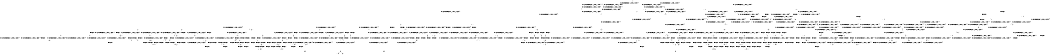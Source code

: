 digraph BCG {
size = "7, 10.5";
center = TRUE;
node [shape = circle];
0 [peripheries = 2];
0 -> 1 [label = "EX !0 !ATOMIC_EXCH_BRANCH (1, +0, TRUE, +0, 1, TRUE) !{}"];
0 -> 2 [label = "EX !2 !ATOMIC_EXCH_BRANCH (1, +1, TRUE, +1, 1, FALSE) !{}"];
0 -> 3 [label = "EX !1 !ATOMIC_EXCH_BRANCH (1, +1, TRUE, +0, 2, TRUE) !{}"];
0 -> 4 [label = "EX !0 !ATOMIC_EXCH_BRANCH (1, +0, TRUE, +0, 1, TRUE) !{}"];
0 -> 5 [label = "EX !2 !ATOMIC_EXCH_BRANCH (1, +1, TRUE, +1, 1, FALSE) !{}"];
0 -> 6 [label = "EX !1 !ATOMIC_EXCH_BRANCH (1, +1, TRUE, +0, 2, TRUE) !{}"];
1 -> 7 [label = "EX !2 !ATOMIC_EXCH_BRANCH (1, +1, TRUE, +1, 1, FALSE) !{}"];
2 -> 8 [label = "EX !0 !ATOMIC_EXCH_BRANCH (1, +0, TRUE, +0, 1, FALSE) !{}"];
3 -> 9 [label = "EX !0 !ATOMIC_EXCH_BRANCH (1, +0, TRUE, +0, 1, FALSE) !{}"];
4 -> 1 [label = "EX !0 !ATOMIC_EXCH_BRANCH (1, +0, TRUE, +0, 1, TRUE) !{}"];
4 -> 7 [label = "EX !2 !ATOMIC_EXCH_BRANCH (1, +1, TRUE, +1, 1, FALSE) !{}"];
4 -> 10 [label = "EX !1 !ATOMIC_EXCH_BRANCH (1, +1, TRUE, +0, 2, TRUE) !{}"];
4 -> 4 [label = "EX !0 !ATOMIC_EXCH_BRANCH (1, +0, TRUE, +0, 1, TRUE) !{}"];
4 -> 11 [label = "EX !2 !ATOMIC_EXCH_BRANCH (1, +1, TRUE, +1, 1, FALSE) !{}"];
4 -> 12 [label = "EX !1 !ATOMIC_EXCH_BRANCH (1, +1, TRUE, +0, 2, TRUE) !{}"];
5 -> 8 [label = "EX !0 !ATOMIC_EXCH_BRANCH (1, +0, TRUE, +0, 1, FALSE) !{}"];
5 -> 13 [label = "EX !1 !ATOMIC_EXCH_BRANCH (1, +1, TRUE, +0, 2, FALSE) !{}"];
5 -> 14 [label = "TERMINATE !2"];
5 -> 15 [label = "EX !0 !ATOMIC_EXCH_BRANCH (1, +0, TRUE, +0, 1, FALSE) !{}"];
5 -> 16 [label = "EX !1 !ATOMIC_EXCH_BRANCH (1, +1, TRUE, +0, 2, FALSE) !{}"];
5 -> 17 [label = "TERMINATE !2"];
6 -> 9 [label = "EX !0 !ATOMIC_EXCH_BRANCH (1, +0, TRUE, +0, 1, FALSE) !{}"];
6 -> 18 [label = "EX !2 !ATOMIC_EXCH_BRANCH (1, +1, TRUE, +1, 1, TRUE) !{}"];
6 -> 19 [label = "TERMINATE !1"];
6 -> 20 [label = "EX !0 !ATOMIC_EXCH_BRANCH (1, +0, TRUE, +0, 1, FALSE) !{}"];
6 -> 21 [label = "EX !2 !ATOMIC_EXCH_BRANCH (1, +1, TRUE, +1, 1, TRUE) !{}"];
6 -> 22 [label = "TERMINATE !1"];
7 -> 8 [label = "EX !0 !ATOMIC_EXCH_BRANCH (1, +0, TRUE, +0, 1, FALSE) !{}"];
8 -> 23 [label = "EX !1 !ATOMIC_EXCH_BRANCH (1, +1, TRUE, +0, 2, TRUE) !{}"];
9 -> 23 [label = "EX !2 !ATOMIC_EXCH_BRANCH (1, +1, TRUE, +1, 1, FALSE) !{}"];
10 -> 9 [label = "EX !0 !ATOMIC_EXCH_BRANCH (1, +0, TRUE, +0, 1, FALSE) !{}"];
11 -> 8 [label = "EX !0 !ATOMIC_EXCH_BRANCH (1, +0, TRUE, +0, 1, FALSE) !{}"];
11 -> 24 [label = "EX !1 !ATOMIC_EXCH_BRANCH (1, +1, TRUE, +0, 2, FALSE) !{}"];
11 -> 25 [label = "TERMINATE !2"];
11 -> 15 [label = "EX !0 !ATOMIC_EXCH_BRANCH (1, +0, TRUE, +0, 1, FALSE) !{}"];
11 -> 26 [label = "EX !1 !ATOMIC_EXCH_BRANCH (1, +1, TRUE, +0, 2, FALSE) !{}"];
11 -> 27 [label = "TERMINATE !2"];
12 -> 9 [label = "EX !0 !ATOMIC_EXCH_BRANCH (1, +0, TRUE, +0, 1, FALSE) !{}"];
12 -> 28 [label = "EX !2 !ATOMIC_EXCH_BRANCH (1, +1, TRUE, +1, 1, TRUE) !{}"];
12 -> 29 [label = "TERMINATE !1"];
12 -> 20 [label = "EX !0 !ATOMIC_EXCH_BRANCH (1, +0, TRUE, +0, 1, FALSE) !{}"];
12 -> 30 [label = "EX !2 !ATOMIC_EXCH_BRANCH (1, +1, TRUE, +1, 1, TRUE) !{}"];
12 -> 31 [label = "TERMINATE !1"];
13 -> 32 [label = "EX !0 !ATOMIC_EXCH_BRANCH (1, +0, TRUE, +0, 1, FALSE) !{}"];
14 -> 33 [label = "EX !0 !ATOMIC_EXCH_BRANCH (1, +0, TRUE, +0, 1, FALSE) !{}"];
15 -> 23 [label = "EX !1 !ATOMIC_EXCH_BRANCH (1, +1, TRUE, +0, 2, TRUE) !{}"];
15 -> 34 [label = "TERMINATE !0"];
15 -> 35 [label = "TERMINATE !2"];
15 -> 36 [label = "EX !1 !ATOMIC_EXCH_BRANCH (1, +1, TRUE, +0, 2, TRUE) !{}"];
15 -> 37 [label = "TERMINATE !0"];
15 -> 38 [label = "TERMINATE !2"];
16 -> 32 [label = "EX !0 !ATOMIC_EXCH_BRANCH (1, +0, TRUE, +0, 1, FALSE) !{}"];
16 -> 39 [label = "TERMINATE !2"];
16 -> 40 [label = "TERMINATE !1"];
16 -> 41 [label = "EX !0 !ATOMIC_EXCH_BRANCH (1, +0, TRUE, +0, 1, FALSE) !{}"];
16 -> 42 [label = "TERMINATE !2"];
16 -> 43 [label = "TERMINATE !1"];
17 -> 33 [label = "EX !0 !ATOMIC_EXCH_BRANCH (1, +0, TRUE, +0, 1, FALSE) !{}"];
17 -> 44 [label = "EX !1 !ATOMIC_EXCH_BRANCH (1, +1, TRUE, +0, 2, FALSE) !{}"];
17 -> 45 [label = "EX !0 !ATOMIC_EXCH_BRANCH (1, +0, TRUE, +0, 1, FALSE) !{}"];
17 -> 46 [label = "EX !1 !ATOMIC_EXCH_BRANCH (1, +1, TRUE, +0, 2, FALSE) !{}"];
18 -> 47 [label = "EX !0 !ATOMIC_EXCH_BRANCH (1, +0, TRUE, +0, 1, FALSE) !{}"];
19 -> 48 [label = "EX !0 !ATOMIC_EXCH_BRANCH (1, +0, TRUE, +0, 1, FALSE) !{}"];
20 -> 23 [label = "EX !2 !ATOMIC_EXCH_BRANCH (1, +1, TRUE, +1, 1, FALSE) !{}"];
20 -> 49 [label = "TERMINATE !0"];
20 -> 50 [label = "TERMINATE !1"];
20 -> 36 [label = "EX !2 !ATOMIC_EXCH_BRANCH (1, +1, TRUE, +1, 1, FALSE) !{}"];
20 -> 51 [label = "TERMINATE !0"];
20 -> 52 [label = "TERMINATE !1"];
21 -> 18 [label = "EX !2 !ATOMIC_EXCH_BRANCH (1, +1, TRUE, +1, 1, TRUE) !{}"];
21 -> 47 [label = "EX !0 !ATOMIC_EXCH_BRANCH (1, +0, TRUE, +0, 1, FALSE) !{}"];
21 -> 53 [label = "TERMINATE !1"];
21 -> 21 [label = "EX !2 !ATOMIC_EXCH_BRANCH (1, +1, TRUE, +1, 1, TRUE) !{}"];
21 -> 54 [label = "EX !0 !ATOMIC_EXCH_BRANCH (1, +0, TRUE, +0, 1, FALSE) !{}"];
21 -> 55 [label = "TERMINATE !1"];
22 -> 48 [label = "EX !0 !ATOMIC_EXCH_BRANCH (1, +0, TRUE, +0, 1, FALSE) !{}"];
22 -> 56 [label = "EX !2 !ATOMIC_EXCH_BRANCH (1, +1, TRUE, +1, 1, TRUE) !{}"];
22 -> 57 [label = "EX !0 !ATOMIC_EXCH_BRANCH (1, +0, TRUE, +0, 1, FALSE) !{}"];
22 -> 58 [label = "EX !2 !ATOMIC_EXCH_BRANCH (1, +1, TRUE, +1, 1, TRUE) !{}"];
23 -> 59 [label = "TERMINATE !0"];
24 -> 32 [label = "EX !0 !ATOMIC_EXCH_BRANCH (1, +0, TRUE, +0, 1, FALSE) !{}"];
25 -> 60 [label = "EX !1 !ATOMIC_EXCH_BRANCH (1, +1, TRUE, +0, 2, FALSE) !{}"];
26 -> 32 [label = "EX !0 !ATOMIC_EXCH_BRANCH (1, +0, TRUE, +0, 1, FALSE) !{}"];
26 -> 61 [label = "TERMINATE !2"];
26 -> 62 [label = "TERMINATE !1"];
26 -> 41 [label = "EX !0 !ATOMIC_EXCH_BRANCH (1, +0, TRUE, +0, 1, FALSE) !{}"];
26 -> 63 [label = "TERMINATE !2"];
26 -> 64 [label = "TERMINATE !1"];
27 -> 60 [label = "EX !1 !ATOMIC_EXCH_BRANCH (1, +1, TRUE, +0, 2, FALSE) !{}"];
27 -> 33 [label = "EX !0 !ATOMIC_EXCH_BRANCH (1, +0, TRUE, +0, 1, FALSE) !{}"];
27 -> 65 [label = "EX !1 !ATOMIC_EXCH_BRANCH (1, +1, TRUE, +0, 2, FALSE) !{}"];
27 -> 45 [label = "EX !0 !ATOMIC_EXCH_BRANCH (1, +0, TRUE, +0, 1, FALSE) !{}"];
28 -> 47 [label = "EX !0 !ATOMIC_EXCH_BRANCH (1, +0, TRUE, +0, 1, FALSE) !{}"];
29 -> 66 [label = "EX !2 !ATOMIC_EXCH_BRANCH (1, +1, TRUE, +1, 1, TRUE) !{}"];
30 -> 47 [label = "EX !0 !ATOMIC_EXCH_BRANCH (1, +0, TRUE, +0, 1, FALSE) !{}"];
30 -> 28 [label = "EX !2 !ATOMIC_EXCH_BRANCH (1, +1, TRUE, +1, 1, TRUE) !{}"];
30 -> 67 [label = "TERMINATE !1"];
30 -> 54 [label = "EX !0 !ATOMIC_EXCH_BRANCH (1, +0, TRUE, +0, 1, FALSE) !{}"];
30 -> 30 [label = "EX !2 !ATOMIC_EXCH_BRANCH (1, +1, TRUE, +1, 1, TRUE) !{}"];
30 -> 68 [label = "TERMINATE !1"];
31 -> 66 [label = "EX !2 !ATOMIC_EXCH_BRANCH (1, +1, TRUE, +1, 1, TRUE) !{}"];
31 -> 48 [label = "EX !0 !ATOMIC_EXCH_BRANCH (1, +0, TRUE, +0, 1, FALSE) !{}"];
31 -> 69 [label = "EX !2 !ATOMIC_EXCH_BRANCH (1, +1, TRUE, +1, 1, TRUE) !{}"];
31 -> 57 [label = "EX !0 !ATOMIC_EXCH_BRANCH (1, +0, TRUE, +0, 1, FALSE) !{}"];
32 -> 70 [label = "TERMINATE !0"];
33 -> 71 [label = "EX !1 !ATOMIC_EXCH_BRANCH (1, +1, TRUE, +0, 2, TRUE) !{}"];
34 -> 72 [label = "EX !1 !ATOMIC_EXCH_BRANCH (1, +1, TRUE, +0, 2, TRUE) !{}"];
35 -> 71 [label = "EX !1 !ATOMIC_EXCH_BRANCH (1, +1, TRUE, +0, 2, TRUE) !{}"];
36 -> 59 [label = "TERMINATE !0"];
36 -> 73 [label = "TERMINATE !2"];
36 -> 74 [label = "TERMINATE !1"];
36 -> 75 [label = "TERMINATE !0"];
36 -> 76 [label = "TERMINATE !2"];
36 -> 77 [label = "TERMINATE !1"];
37 -> 72 [label = "EX !1 !ATOMIC_EXCH_BRANCH (1, +1, TRUE, +0, 2, TRUE) !{}"];
37 -> 78 [label = "TERMINATE !2"];
37 -> 79 [label = "EX !1 !ATOMIC_EXCH_BRANCH (1, +1, TRUE, +0, 2, TRUE) !{}"];
37 -> 80 [label = "TERMINATE !2"];
38 -> 71 [label = "EX !1 !ATOMIC_EXCH_BRANCH (1, +1, TRUE, +0, 2, TRUE) !{}"];
38 -> 78 [label = "TERMINATE !0"];
38 -> 81 [label = "EX !1 !ATOMIC_EXCH_BRANCH (1, +1, TRUE, +0, 2, TRUE) !{}"];
38 -> 80 [label = "TERMINATE !0"];
39 -> 82 [label = "EX !0 !ATOMIC_EXCH_BRANCH (1, +0, TRUE, +0, 1, FALSE) !{}"];
40 -> 83 [label = "EX !0 !ATOMIC_EXCH_BRANCH (1, +0, TRUE, +0, 1, FALSE) !{}"];
41 -> 70 [label = "TERMINATE !0"];
41 -> 84 [label = "TERMINATE !2"];
41 -> 85 [label = "TERMINATE !1"];
41 -> 86 [label = "TERMINATE !0"];
41 -> 87 [label = "TERMINATE !2"];
41 -> 88 [label = "TERMINATE !1"];
42 -> 82 [label = "EX !0 !ATOMIC_EXCH_BRANCH (1, +0, TRUE, +0, 1, FALSE) !{}"];
42 -> 89 [label = "TERMINATE !1"];
42 -> 90 [label = "EX !0 !ATOMIC_EXCH_BRANCH (1, +0, TRUE, +0, 1, FALSE) !{}"];
42 -> 91 [label = "TERMINATE !1"];
43 -> 83 [label = "EX !0 !ATOMIC_EXCH_BRANCH (1, +0, TRUE, +0, 1, FALSE) !{}"];
43 -> 89 [label = "TERMINATE !2"];
43 -> 92 [label = "EX !0 !ATOMIC_EXCH_BRANCH (1, +0, TRUE, +0, 1, FALSE) !{}"];
43 -> 91 [label = "TERMINATE !2"];
44 -> 82 [label = "EX !0 !ATOMIC_EXCH_BRANCH (1, +0, TRUE, +0, 1, FALSE) !{}"];
45 -> 71 [label = "EX !1 !ATOMIC_EXCH_BRANCH (1, +1, TRUE, +0, 2, TRUE) !{}"];
45 -> 78 [label = "TERMINATE !0"];
45 -> 81 [label = "EX !1 !ATOMIC_EXCH_BRANCH (1, +1, TRUE, +0, 2, TRUE) !{}"];
45 -> 80 [label = "TERMINATE !0"];
46 -> 82 [label = "EX !0 !ATOMIC_EXCH_BRANCH (1, +0, TRUE, +0, 1, FALSE) !{}"];
46 -> 89 [label = "TERMINATE !1"];
46 -> 90 [label = "EX !0 !ATOMIC_EXCH_BRANCH (1, +0, TRUE, +0, 1, FALSE) !{}"];
46 -> 91 [label = "TERMINATE !1"];
47 -> 23 [label = "EX !2 !ATOMIC_EXCH_BRANCH (1, +1, TRUE, +1, 1, FALSE) !{}"];
48 -> 93 [label = "EX !2 !ATOMIC_EXCH_BRANCH (1, +1, TRUE, +1, 1, FALSE) !{}"];
49 -> 72 [label = "EX !2 !ATOMIC_EXCH_BRANCH (1, +1, TRUE, +1, 1, FALSE) !{}"];
50 -> 93 [label = "EX !2 !ATOMIC_EXCH_BRANCH (1, +1, TRUE, +1, 1, FALSE) !{}"];
51 -> 72 [label = "EX !2 !ATOMIC_EXCH_BRANCH (1, +1, TRUE, +1, 1, FALSE) !{}"];
51 -> 94 [label = "TERMINATE !1"];
51 -> 79 [label = "EX !2 !ATOMIC_EXCH_BRANCH (1, +1, TRUE, +1, 1, FALSE) !{}"];
51 -> 95 [label = "TERMINATE !1"];
52 -> 93 [label = "EX !2 !ATOMIC_EXCH_BRANCH (1, +1, TRUE, +1, 1, FALSE) !{}"];
52 -> 94 [label = "TERMINATE !0"];
52 -> 96 [label = "EX !2 !ATOMIC_EXCH_BRANCH (1, +1, TRUE, +1, 1, FALSE) !{}"];
52 -> 95 [label = "TERMINATE !0"];
53 -> 97 [label = "EX !0 !ATOMIC_EXCH_BRANCH (1, +0, TRUE, +0, 1, FALSE) !{}"];
54 -> 23 [label = "EX !2 !ATOMIC_EXCH_BRANCH (1, +1, TRUE, +1, 1, FALSE) !{}"];
54 -> 98 [label = "TERMINATE !0"];
54 -> 99 [label = "TERMINATE !1"];
54 -> 36 [label = "EX !2 !ATOMIC_EXCH_BRANCH (1, +1, TRUE, +1, 1, FALSE) !{}"];
54 -> 100 [label = "TERMINATE !0"];
54 -> 101 [label = "TERMINATE !1"];
55 -> 97 [label = "EX !0 !ATOMIC_EXCH_BRANCH (1, +0, TRUE, +0, 1, FALSE) !{}"];
55 -> 56 [label = "EX !2 !ATOMIC_EXCH_BRANCH (1, +1, TRUE, +1, 1, TRUE) !{}"];
55 -> 102 [label = "EX !0 !ATOMIC_EXCH_BRANCH (1, +0, TRUE, +0, 1, FALSE) !{}"];
55 -> 58 [label = "EX !2 !ATOMIC_EXCH_BRANCH (1, +1, TRUE, +1, 1, TRUE) !{}"];
56 -> 97 [label = "EX !0 !ATOMIC_EXCH_BRANCH (1, +0, TRUE, +0, 1, FALSE) !{}"];
57 -> 93 [label = "EX !2 !ATOMIC_EXCH_BRANCH (1, +1, TRUE, +1, 1, FALSE) !{}"];
57 -> 94 [label = "TERMINATE !0"];
57 -> 96 [label = "EX !2 !ATOMIC_EXCH_BRANCH (1, +1, TRUE, +1, 1, FALSE) !{}"];
57 -> 95 [label = "TERMINATE !0"];
58 -> 56 [label = "EX !2 !ATOMIC_EXCH_BRANCH (1, +1, TRUE, +1, 1, TRUE) !{}"];
58 -> 97 [label = "EX !0 !ATOMIC_EXCH_BRANCH (1, +0, TRUE, +0, 1, FALSE) !{}"];
58 -> 58 [label = "EX !2 !ATOMIC_EXCH_BRANCH (1, +1, TRUE, +1, 1, TRUE) !{}"];
58 -> 102 [label = "EX !0 !ATOMIC_EXCH_BRANCH (1, +0, TRUE, +0, 1, FALSE) !{}"];
59 -> 103 [label = "TERMINATE !2"];
60 -> 82 [label = "EX !0 !ATOMIC_EXCH_BRANCH (1, +0, TRUE, +0, 1, FALSE) !{}"];
61 -> 104 [label = "TERMINATE !1"];
62 -> 104 [label = "TERMINATE !2"];
63 -> 104 [label = "TERMINATE !1"];
63 -> 82 [label = "EX !0 !ATOMIC_EXCH_BRANCH (1, +0, TRUE, +0, 1, FALSE) !{}"];
63 -> 105 [label = "TERMINATE !1"];
63 -> 90 [label = "EX !0 !ATOMIC_EXCH_BRANCH (1, +0, TRUE, +0, 1, FALSE) !{}"];
64 -> 104 [label = "TERMINATE !2"];
64 -> 83 [label = "EX !0 !ATOMIC_EXCH_BRANCH (1, +0, TRUE, +0, 1, FALSE) !{}"];
64 -> 105 [label = "TERMINATE !2"];
64 -> 92 [label = "EX !0 !ATOMIC_EXCH_BRANCH (1, +0, TRUE, +0, 1, FALSE) !{}"];
65 -> 82 [label = "EX !0 !ATOMIC_EXCH_BRANCH (1, +0, TRUE, +0, 1, FALSE) !{}"];
65 -> 104 [label = "TERMINATE !1"];
65 -> 90 [label = "EX !0 !ATOMIC_EXCH_BRANCH (1, +0, TRUE, +0, 1, FALSE) !{}"];
65 -> 105 [label = "TERMINATE !1"];
66 -> 97 [label = "EX !0 !ATOMIC_EXCH_BRANCH (1, +0, TRUE, +0, 1, FALSE) !{}"];
67 -> 97 [label = "EX !0 !ATOMIC_EXCH_BRANCH (1, +0, TRUE, +0, 1, FALSE) !{}"];
68 -> 97 [label = "EX !0 !ATOMIC_EXCH_BRANCH (1, +0, TRUE, +0, 1, FALSE) !{}"];
68 -> 66 [label = "EX !2 !ATOMIC_EXCH_BRANCH (1, +1, TRUE, +1, 1, TRUE) !{}"];
68 -> 102 [label = "EX !0 !ATOMIC_EXCH_BRANCH (1, +0, TRUE, +0, 1, FALSE) !{}"];
68 -> 69 [label = "EX !2 !ATOMIC_EXCH_BRANCH (1, +1, TRUE, +1, 1, TRUE) !{}"];
69 -> 97 [label = "EX !0 !ATOMIC_EXCH_BRANCH (1, +0, TRUE, +0, 1, FALSE) !{}"];
69 -> 66 [label = "EX !2 !ATOMIC_EXCH_BRANCH (1, +1, TRUE, +1, 1, TRUE) !{}"];
69 -> 102 [label = "EX !0 !ATOMIC_EXCH_BRANCH (1, +0, TRUE, +0, 1, FALSE) !{}"];
69 -> 69 [label = "EX !2 !ATOMIC_EXCH_BRANCH (1, +1, TRUE, +1, 1, TRUE) !{}"];
70 -> 106 [label = "TERMINATE !2"];
71 -> 103 [label = "TERMINATE !0"];
72 -> 103 [label = "TERMINATE !2"];
73 -> 103 [label = "TERMINATE !0"];
74 -> 107 [label = "TERMINATE !0"];
75 -> 103 [label = "TERMINATE !2"];
75 -> 107 [label = "TERMINATE !1"];
75 -> 108 [label = "TERMINATE !2"];
75 -> 109 [label = "TERMINATE !1"];
76 -> 103 [label = "TERMINATE !0"];
76 -> 110 [label = "TERMINATE !1"];
76 -> 108 [label = "TERMINATE !0"];
76 -> 111 [label = "TERMINATE !1"];
77 -> 107 [label = "TERMINATE !0"];
77 -> 110 [label = "TERMINATE !2"];
77 -> 109 [label = "TERMINATE !0"];
77 -> 111 [label = "TERMINATE !2"];
78 -> 112 [label = "EX !1 !ATOMIC_EXCH_BRANCH (1, +1, TRUE, +0, 2, TRUE) !{}"];
79 -> 103 [label = "TERMINATE !2"];
79 -> 107 [label = "TERMINATE !1"];
79 -> 108 [label = "TERMINATE !2"];
79 -> 109 [label = "TERMINATE !1"];
80 -> 112 [label = "EX !1 !ATOMIC_EXCH_BRANCH (1, +1, TRUE, +0, 2, TRUE) !{}"];
80 -> 113 [label = "EX !1 !ATOMIC_EXCH_BRANCH (1, +1, TRUE, +0, 2, TRUE) !{}"];
81 -> 103 [label = "TERMINATE !0"];
81 -> 110 [label = "TERMINATE !1"];
81 -> 108 [label = "TERMINATE !0"];
81 -> 111 [label = "TERMINATE !1"];
82 -> 106 [label = "TERMINATE !0"];
83 -> 114 [label = "TERMINATE !0"];
84 -> 106 [label = "TERMINATE !0"];
85 -> 114 [label = "TERMINATE !0"];
86 -> 106 [label = "TERMINATE !2"];
86 -> 114 [label = "TERMINATE !1"];
86 -> 115 [label = "TERMINATE !2"];
86 -> 116 [label = "TERMINATE !1"];
87 -> 106 [label = "TERMINATE !0"];
87 -> 117 [label = "TERMINATE !1"];
87 -> 115 [label = "TERMINATE !0"];
87 -> 118 [label = "TERMINATE !1"];
88 -> 114 [label = "TERMINATE !0"];
88 -> 117 [label = "TERMINATE !2"];
88 -> 116 [label = "TERMINATE !0"];
88 -> 118 [label = "TERMINATE !2"];
89 -> 119 [label = "EX !0 !ATOMIC_EXCH_BRANCH (1, +0, TRUE, +0, 1, FALSE) !{}"];
90 -> 106 [label = "TERMINATE !0"];
90 -> 117 [label = "TERMINATE !1"];
90 -> 115 [label = "TERMINATE !0"];
90 -> 118 [label = "TERMINATE !1"];
91 -> 119 [label = "EX !0 !ATOMIC_EXCH_BRANCH (1, +0, TRUE, +0, 1, FALSE) !{}"];
91 -> 120 [label = "EX !0 !ATOMIC_EXCH_BRANCH (1, +0, TRUE, +0, 1, FALSE) !{}"];
92 -> 114 [label = "TERMINATE !0"];
92 -> 117 [label = "TERMINATE !2"];
92 -> 116 [label = "TERMINATE !0"];
92 -> 118 [label = "TERMINATE !2"];
93 -> 107 [label = "TERMINATE !0"];
94 -> 121 [label = "EX !2 !ATOMIC_EXCH_BRANCH (1, +1, TRUE, +1, 1, FALSE) !{}"];
95 -> 121 [label = "EX !2 !ATOMIC_EXCH_BRANCH (1, +1, TRUE, +1, 1, FALSE) !{}"];
95 -> 122 [label = "EX !2 !ATOMIC_EXCH_BRANCH (1, +1, TRUE, +1, 1, FALSE) !{}"];
96 -> 107 [label = "TERMINATE !0"];
96 -> 110 [label = "TERMINATE !2"];
96 -> 109 [label = "TERMINATE !0"];
96 -> 111 [label = "TERMINATE !2"];
97 -> 93 [label = "EX !2 !ATOMIC_EXCH_BRANCH (1, +1, TRUE, +1, 1, FALSE) !{}"];
98 -> 123 [label = "TERMINATE !1"];
99 -> 123 [label = "TERMINATE !0"];
100 -> 123 [label = "TERMINATE !1"];
100 -> 72 [label = "EX !2 !ATOMIC_EXCH_BRANCH (1, +1, TRUE, +1, 1, FALSE) !{}"];
100 -> 124 [label = "TERMINATE !1"];
100 -> 79 [label = "EX !2 !ATOMIC_EXCH_BRANCH (1, +1, TRUE, +1, 1, FALSE) !{}"];
101 -> 123 [label = "TERMINATE !0"];
101 -> 93 [label = "EX !2 !ATOMIC_EXCH_BRANCH (1, +1, TRUE, +1, 1, FALSE) !{}"];
101 -> 124 [label = "TERMINATE !0"];
101 -> 96 [label = "EX !2 !ATOMIC_EXCH_BRANCH (1, +1, TRUE, +1, 1, FALSE) !{}"];
102 -> 93 [label = "EX !2 !ATOMIC_EXCH_BRANCH (1, +1, TRUE, +1, 1, FALSE) !{}"];
102 -> 123 [label = "TERMINATE !0"];
102 -> 96 [label = "EX !2 !ATOMIC_EXCH_BRANCH (1, +1, TRUE, +1, 1, FALSE) !{}"];
102 -> 124 [label = "TERMINATE !0"];
103 -> 125 [label = "TERMINATE !1"];
104 -> 119 [label = "EX !0 !ATOMIC_EXCH_BRANCH (1, +0, TRUE, +0, 1, FALSE) !{}"];
105 -> 119 [label = "EX !0 !ATOMIC_EXCH_BRANCH (1, +0, TRUE, +0, 1, FALSE) !{}"];
105 -> 120 [label = "EX !0 !ATOMIC_EXCH_BRANCH (1, +0, TRUE, +0, 1, FALSE) !{}"];
106 -> 126 [label = "TERMINATE !1"];
107 -> 125 [label = "TERMINATE !2"];
108 -> 125 [label = "TERMINATE !1"];
108 -> 127 [label = "TERMINATE !1"];
109 -> 125 [label = "TERMINATE !2"];
109 -> 127 [label = "TERMINATE !2"];
110 -> 125 [label = "TERMINATE !0"];
111 -> 125 [label = "TERMINATE !0"];
111 -> 127 [label = "TERMINATE !0"];
112 -> 125 [label = "TERMINATE !1"];
113 -> 125 [label = "TERMINATE !1"];
113 -> 127 [label = "TERMINATE !1"];
114 -> 126 [label = "TERMINATE !2"];
115 -> 126 [label = "TERMINATE !1"];
115 -> 128 [label = "TERMINATE !1"];
116 -> 126 [label = "TERMINATE !2"];
116 -> 128 [label = "TERMINATE !2"];
117 -> 126 [label = "TERMINATE !0"];
118 -> 126 [label = "TERMINATE !0"];
118 -> 128 [label = "TERMINATE !0"];
119 -> 126 [label = "TERMINATE !0"];
120 -> 126 [label = "TERMINATE !0"];
120 -> 128 [label = "TERMINATE !0"];
121 -> 125 [label = "TERMINATE !2"];
122 -> 125 [label = "TERMINATE !2"];
122 -> 127 [label = "TERMINATE !2"];
123 -> 121 [label = "EX !2 !ATOMIC_EXCH_BRANCH (1, +1, TRUE, +1, 1, FALSE) !{}"];
124 -> 121 [label = "EX !2 !ATOMIC_EXCH_BRANCH (1, +1, TRUE, +1, 1, FALSE) !{}"];
124 -> 122 [label = "EX !2 !ATOMIC_EXCH_BRANCH (1, +1, TRUE, +1, 1, FALSE) !{}"];
125 -> 129 [label = "exit"];
126 -> 129 [label = "exit"];
127 -> 130 [label = "exit"];
128 -> 130 [label = "exit"];
}
